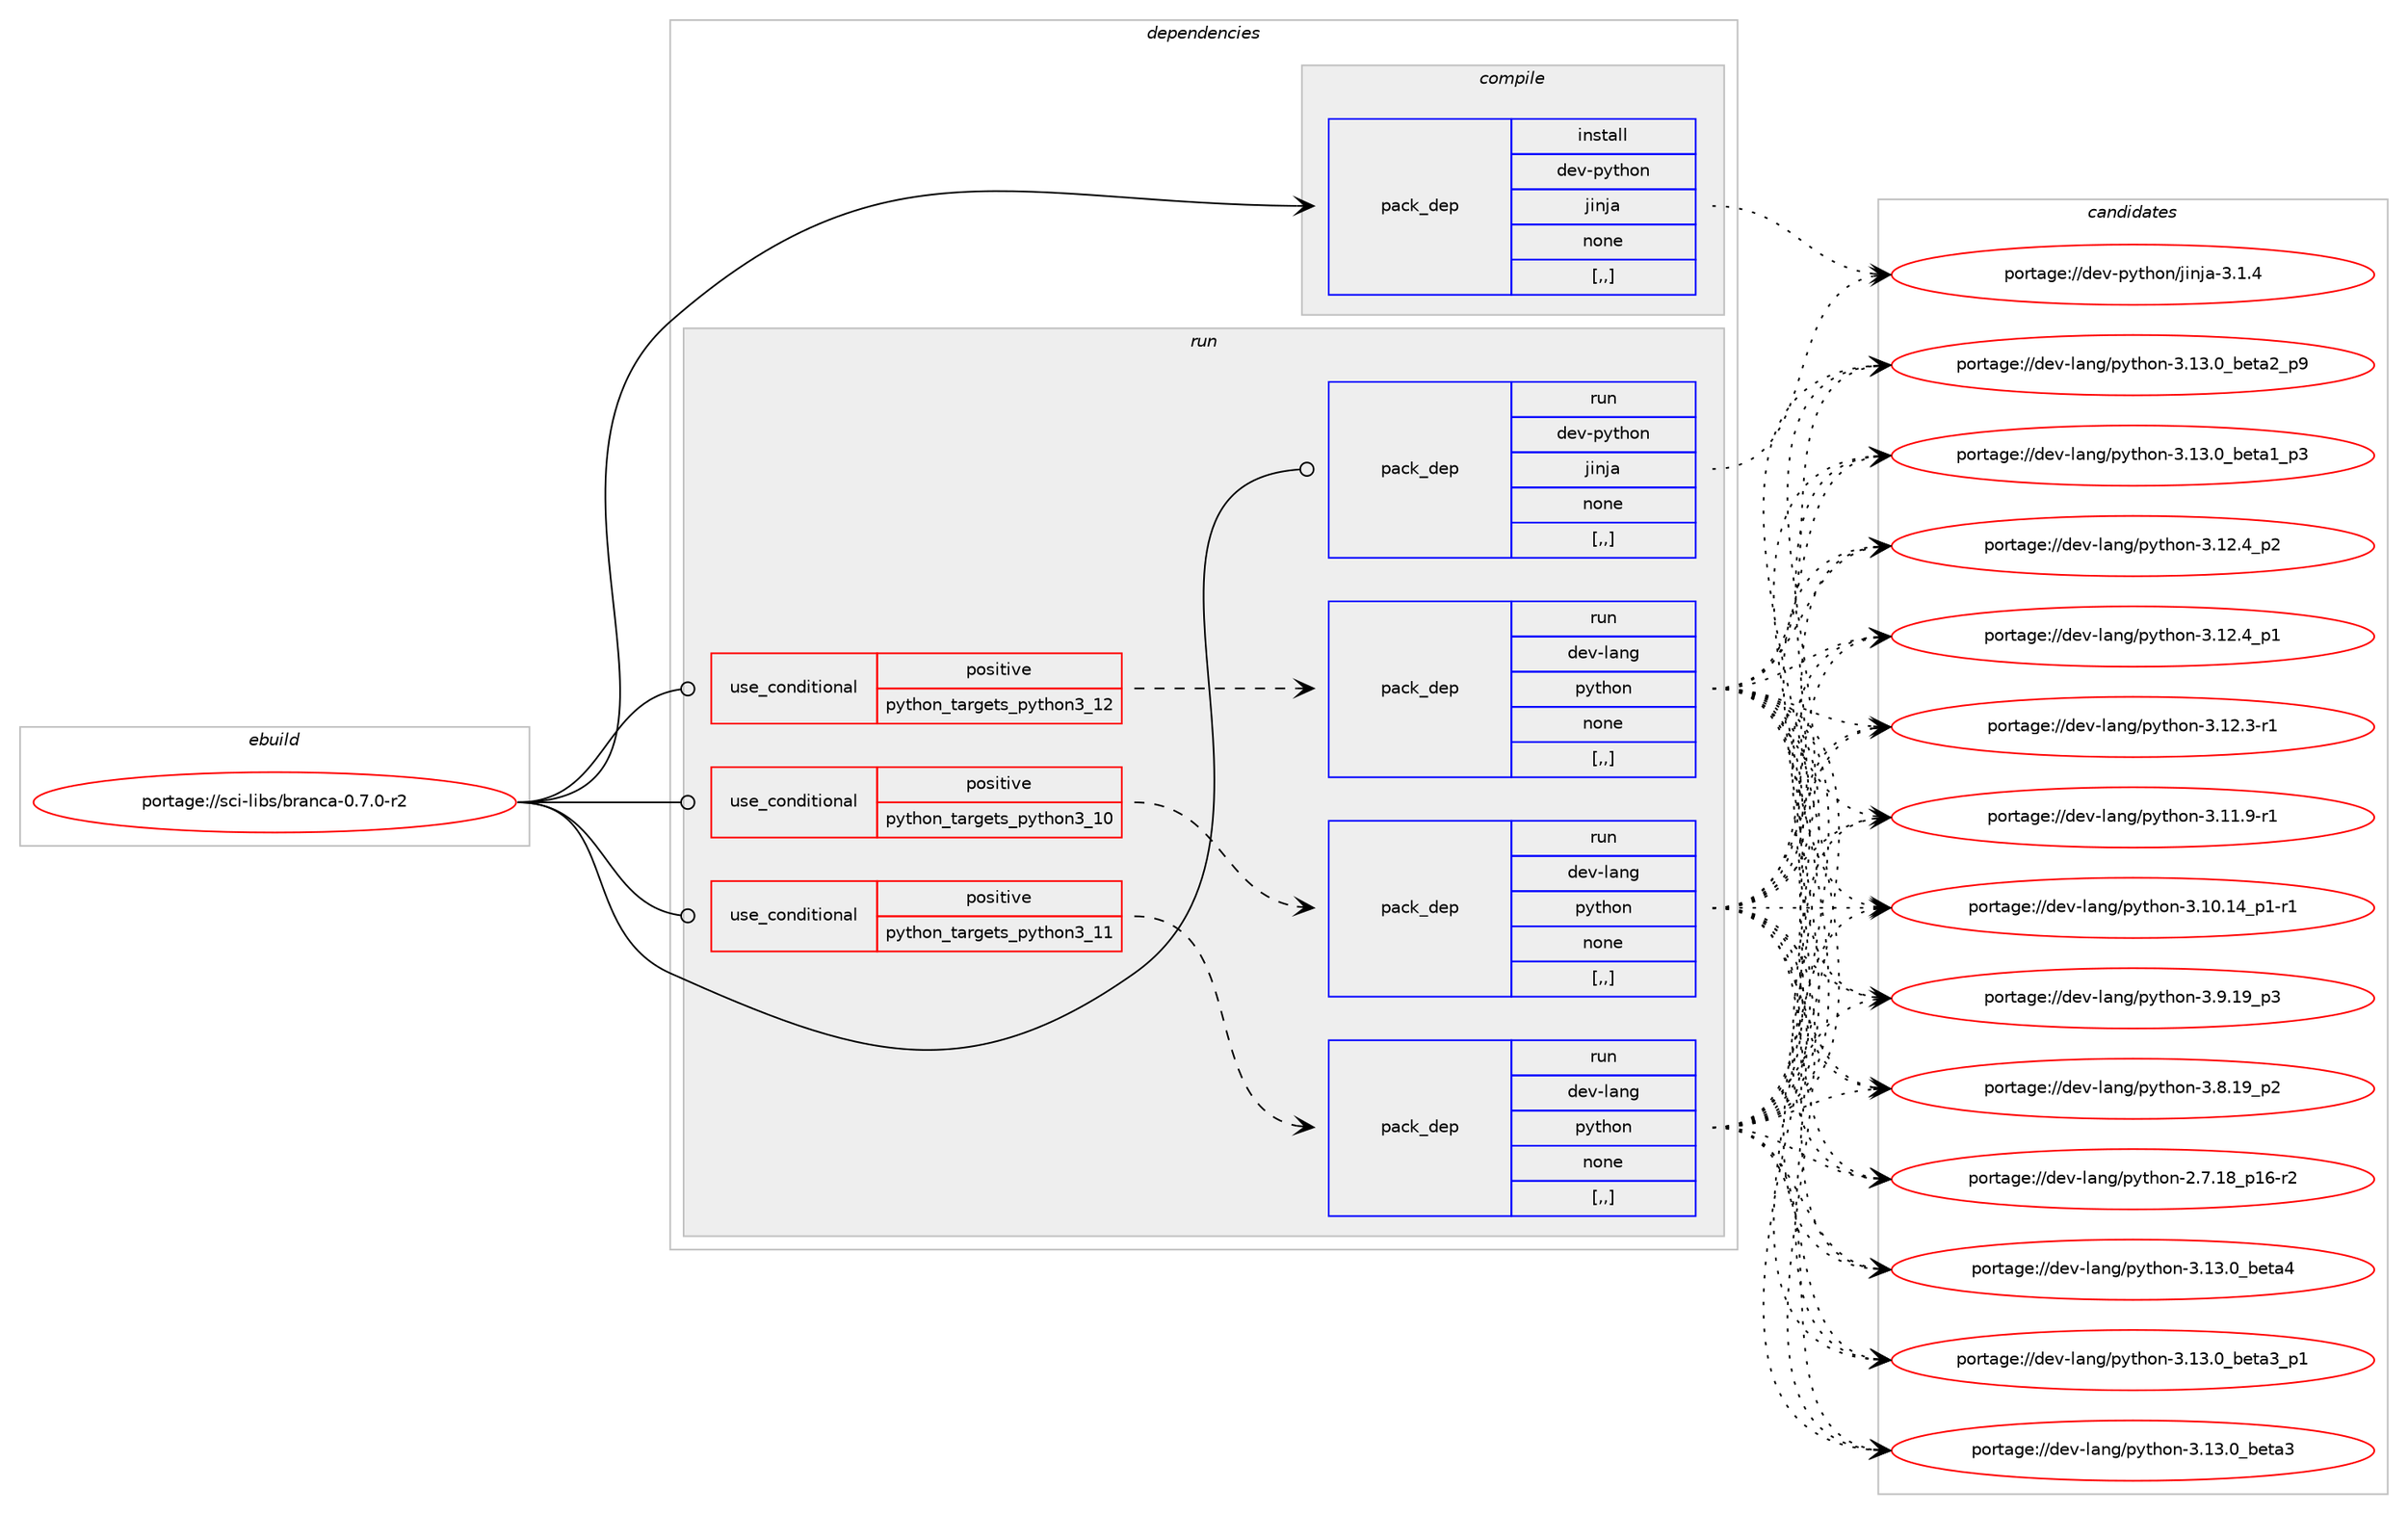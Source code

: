 digraph prolog {

# *************
# Graph options
# *************

newrank=true;
concentrate=true;
compound=true;
graph [rankdir=LR,fontname=Helvetica,fontsize=10,ranksep=1.5];#, ranksep=2.5, nodesep=0.2];
edge  [arrowhead=vee];
node  [fontname=Helvetica,fontsize=10];

# **********
# The ebuild
# **********

subgraph cluster_leftcol {
color=gray;
label=<<i>ebuild</i>>;
id [label="portage://sci-libs/branca-0.7.0-r2", color=red, width=4, href="../sci-libs/branca-0.7.0-r2.svg"];
}

# ****************
# The dependencies
# ****************

subgraph cluster_midcol {
color=gray;
label=<<i>dependencies</i>>;
subgraph cluster_compile {
fillcolor="#eeeeee";
style=filled;
label=<<i>compile</i>>;
subgraph pack291477 {
dependency399902 [label=<<TABLE BORDER="0" CELLBORDER="1" CELLSPACING="0" CELLPADDING="4" WIDTH="220"><TR><TD ROWSPAN="6" CELLPADDING="30">pack_dep</TD></TR><TR><TD WIDTH="110">install</TD></TR><TR><TD>dev-python</TD></TR><TR><TD>jinja</TD></TR><TR><TD>none</TD></TR><TR><TD>[,,]</TD></TR></TABLE>>, shape=none, color=blue];
}
id:e -> dependency399902:w [weight=20,style="solid",arrowhead="vee"];
}
subgraph cluster_compileandrun {
fillcolor="#eeeeee";
style=filled;
label=<<i>compile and run</i>>;
}
subgraph cluster_run {
fillcolor="#eeeeee";
style=filled;
label=<<i>run</i>>;
subgraph cond105579 {
dependency399903 [label=<<TABLE BORDER="0" CELLBORDER="1" CELLSPACING="0" CELLPADDING="4"><TR><TD ROWSPAN="3" CELLPADDING="10">use_conditional</TD></TR><TR><TD>positive</TD></TR><TR><TD>python_targets_python3_10</TD></TR></TABLE>>, shape=none, color=red];
subgraph pack291478 {
dependency399904 [label=<<TABLE BORDER="0" CELLBORDER="1" CELLSPACING="0" CELLPADDING="4" WIDTH="220"><TR><TD ROWSPAN="6" CELLPADDING="30">pack_dep</TD></TR><TR><TD WIDTH="110">run</TD></TR><TR><TD>dev-lang</TD></TR><TR><TD>python</TD></TR><TR><TD>none</TD></TR><TR><TD>[,,]</TD></TR></TABLE>>, shape=none, color=blue];
}
dependency399903:e -> dependency399904:w [weight=20,style="dashed",arrowhead="vee"];
}
id:e -> dependency399903:w [weight=20,style="solid",arrowhead="odot"];
subgraph cond105580 {
dependency399905 [label=<<TABLE BORDER="0" CELLBORDER="1" CELLSPACING="0" CELLPADDING="4"><TR><TD ROWSPAN="3" CELLPADDING="10">use_conditional</TD></TR><TR><TD>positive</TD></TR><TR><TD>python_targets_python3_11</TD></TR></TABLE>>, shape=none, color=red];
subgraph pack291479 {
dependency399906 [label=<<TABLE BORDER="0" CELLBORDER="1" CELLSPACING="0" CELLPADDING="4" WIDTH="220"><TR><TD ROWSPAN="6" CELLPADDING="30">pack_dep</TD></TR><TR><TD WIDTH="110">run</TD></TR><TR><TD>dev-lang</TD></TR><TR><TD>python</TD></TR><TR><TD>none</TD></TR><TR><TD>[,,]</TD></TR></TABLE>>, shape=none, color=blue];
}
dependency399905:e -> dependency399906:w [weight=20,style="dashed",arrowhead="vee"];
}
id:e -> dependency399905:w [weight=20,style="solid",arrowhead="odot"];
subgraph cond105581 {
dependency399907 [label=<<TABLE BORDER="0" CELLBORDER="1" CELLSPACING="0" CELLPADDING="4"><TR><TD ROWSPAN="3" CELLPADDING="10">use_conditional</TD></TR><TR><TD>positive</TD></TR><TR><TD>python_targets_python3_12</TD></TR></TABLE>>, shape=none, color=red];
subgraph pack291480 {
dependency399908 [label=<<TABLE BORDER="0" CELLBORDER="1" CELLSPACING="0" CELLPADDING="4" WIDTH="220"><TR><TD ROWSPAN="6" CELLPADDING="30">pack_dep</TD></TR><TR><TD WIDTH="110">run</TD></TR><TR><TD>dev-lang</TD></TR><TR><TD>python</TD></TR><TR><TD>none</TD></TR><TR><TD>[,,]</TD></TR></TABLE>>, shape=none, color=blue];
}
dependency399907:e -> dependency399908:w [weight=20,style="dashed",arrowhead="vee"];
}
id:e -> dependency399907:w [weight=20,style="solid",arrowhead="odot"];
subgraph pack291481 {
dependency399909 [label=<<TABLE BORDER="0" CELLBORDER="1" CELLSPACING="0" CELLPADDING="4" WIDTH="220"><TR><TD ROWSPAN="6" CELLPADDING="30">pack_dep</TD></TR><TR><TD WIDTH="110">run</TD></TR><TR><TD>dev-python</TD></TR><TR><TD>jinja</TD></TR><TR><TD>none</TD></TR><TR><TD>[,,]</TD></TR></TABLE>>, shape=none, color=blue];
}
id:e -> dependency399909:w [weight=20,style="solid",arrowhead="odot"];
}
}

# **************
# The candidates
# **************

subgraph cluster_choices {
rank=same;
color=gray;
label=<<i>candidates</i>>;

subgraph choice291477 {
color=black;
nodesep=1;
choice100101118451121211161041111104710610511010697455146494652 [label="portage://dev-python/jinja-3.1.4", color=red, width=4,href="../dev-python/jinja-3.1.4.svg"];
dependency399902:e -> choice100101118451121211161041111104710610511010697455146494652:w [style=dotted,weight="100"];
}
subgraph choice291478 {
color=black;
nodesep=1;
choice1001011184510897110103471121211161041111104551464951464895981011169752 [label="portage://dev-lang/python-3.13.0_beta4", color=red, width=4,href="../dev-lang/python-3.13.0_beta4.svg"];
choice10010111845108971101034711212111610411111045514649514648959810111697519511249 [label="portage://dev-lang/python-3.13.0_beta3_p1", color=red, width=4,href="../dev-lang/python-3.13.0_beta3_p1.svg"];
choice1001011184510897110103471121211161041111104551464951464895981011169751 [label="portage://dev-lang/python-3.13.0_beta3", color=red, width=4,href="../dev-lang/python-3.13.0_beta3.svg"];
choice10010111845108971101034711212111610411111045514649514648959810111697509511257 [label="portage://dev-lang/python-3.13.0_beta2_p9", color=red, width=4,href="../dev-lang/python-3.13.0_beta2_p9.svg"];
choice10010111845108971101034711212111610411111045514649514648959810111697499511251 [label="portage://dev-lang/python-3.13.0_beta1_p3", color=red, width=4,href="../dev-lang/python-3.13.0_beta1_p3.svg"];
choice100101118451089711010347112121116104111110455146495046529511250 [label="portage://dev-lang/python-3.12.4_p2", color=red, width=4,href="../dev-lang/python-3.12.4_p2.svg"];
choice100101118451089711010347112121116104111110455146495046529511249 [label="portage://dev-lang/python-3.12.4_p1", color=red, width=4,href="../dev-lang/python-3.12.4_p1.svg"];
choice100101118451089711010347112121116104111110455146495046514511449 [label="portage://dev-lang/python-3.12.3-r1", color=red, width=4,href="../dev-lang/python-3.12.3-r1.svg"];
choice100101118451089711010347112121116104111110455146494946574511449 [label="portage://dev-lang/python-3.11.9-r1", color=red, width=4,href="../dev-lang/python-3.11.9-r1.svg"];
choice100101118451089711010347112121116104111110455146494846495295112494511449 [label="portage://dev-lang/python-3.10.14_p1-r1", color=red, width=4,href="../dev-lang/python-3.10.14_p1-r1.svg"];
choice100101118451089711010347112121116104111110455146574649579511251 [label="portage://dev-lang/python-3.9.19_p3", color=red, width=4,href="../dev-lang/python-3.9.19_p3.svg"];
choice100101118451089711010347112121116104111110455146564649579511250 [label="portage://dev-lang/python-3.8.19_p2", color=red, width=4,href="../dev-lang/python-3.8.19_p2.svg"];
choice100101118451089711010347112121116104111110455046554649569511249544511450 [label="portage://dev-lang/python-2.7.18_p16-r2", color=red, width=4,href="../dev-lang/python-2.7.18_p16-r2.svg"];
dependency399904:e -> choice1001011184510897110103471121211161041111104551464951464895981011169752:w [style=dotted,weight="100"];
dependency399904:e -> choice10010111845108971101034711212111610411111045514649514648959810111697519511249:w [style=dotted,weight="100"];
dependency399904:e -> choice1001011184510897110103471121211161041111104551464951464895981011169751:w [style=dotted,weight="100"];
dependency399904:e -> choice10010111845108971101034711212111610411111045514649514648959810111697509511257:w [style=dotted,weight="100"];
dependency399904:e -> choice10010111845108971101034711212111610411111045514649514648959810111697499511251:w [style=dotted,weight="100"];
dependency399904:e -> choice100101118451089711010347112121116104111110455146495046529511250:w [style=dotted,weight="100"];
dependency399904:e -> choice100101118451089711010347112121116104111110455146495046529511249:w [style=dotted,weight="100"];
dependency399904:e -> choice100101118451089711010347112121116104111110455146495046514511449:w [style=dotted,weight="100"];
dependency399904:e -> choice100101118451089711010347112121116104111110455146494946574511449:w [style=dotted,weight="100"];
dependency399904:e -> choice100101118451089711010347112121116104111110455146494846495295112494511449:w [style=dotted,weight="100"];
dependency399904:e -> choice100101118451089711010347112121116104111110455146574649579511251:w [style=dotted,weight="100"];
dependency399904:e -> choice100101118451089711010347112121116104111110455146564649579511250:w [style=dotted,weight="100"];
dependency399904:e -> choice100101118451089711010347112121116104111110455046554649569511249544511450:w [style=dotted,weight="100"];
}
subgraph choice291479 {
color=black;
nodesep=1;
choice1001011184510897110103471121211161041111104551464951464895981011169752 [label="portage://dev-lang/python-3.13.0_beta4", color=red, width=4,href="../dev-lang/python-3.13.0_beta4.svg"];
choice10010111845108971101034711212111610411111045514649514648959810111697519511249 [label="portage://dev-lang/python-3.13.0_beta3_p1", color=red, width=4,href="../dev-lang/python-3.13.0_beta3_p1.svg"];
choice1001011184510897110103471121211161041111104551464951464895981011169751 [label="portage://dev-lang/python-3.13.0_beta3", color=red, width=4,href="../dev-lang/python-3.13.0_beta3.svg"];
choice10010111845108971101034711212111610411111045514649514648959810111697509511257 [label="portage://dev-lang/python-3.13.0_beta2_p9", color=red, width=4,href="../dev-lang/python-3.13.0_beta2_p9.svg"];
choice10010111845108971101034711212111610411111045514649514648959810111697499511251 [label="portage://dev-lang/python-3.13.0_beta1_p3", color=red, width=4,href="../dev-lang/python-3.13.0_beta1_p3.svg"];
choice100101118451089711010347112121116104111110455146495046529511250 [label="portage://dev-lang/python-3.12.4_p2", color=red, width=4,href="../dev-lang/python-3.12.4_p2.svg"];
choice100101118451089711010347112121116104111110455146495046529511249 [label="portage://dev-lang/python-3.12.4_p1", color=red, width=4,href="../dev-lang/python-3.12.4_p1.svg"];
choice100101118451089711010347112121116104111110455146495046514511449 [label="portage://dev-lang/python-3.12.3-r1", color=red, width=4,href="../dev-lang/python-3.12.3-r1.svg"];
choice100101118451089711010347112121116104111110455146494946574511449 [label="portage://dev-lang/python-3.11.9-r1", color=red, width=4,href="../dev-lang/python-3.11.9-r1.svg"];
choice100101118451089711010347112121116104111110455146494846495295112494511449 [label="portage://dev-lang/python-3.10.14_p1-r1", color=red, width=4,href="../dev-lang/python-3.10.14_p1-r1.svg"];
choice100101118451089711010347112121116104111110455146574649579511251 [label="portage://dev-lang/python-3.9.19_p3", color=red, width=4,href="../dev-lang/python-3.9.19_p3.svg"];
choice100101118451089711010347112121116104111110455146564649579511250 [label="portage://dev-lang/python-3.8.19_p2", color=red, width=4,href="../dev-lang/python-3.8.19_p2.svg"];
choice100101118451089711010347112121116104111110455046554649569511249544511450 [label="portage://dev-lang/python-2.7.18_p16-r2", color=red, width=4,href="../dev-lang/python-2.7.18_p16-r2.svg"];
dependency399906:e -> choice1001011184510897110103471121211161041111104551464951464895981011169752:w [style=dotted,weight="100"];
dependency399906:e -> choice10010111845108971101034711212111610411111045514649514648959810111697519511249:w [style=dotted,weight="100"];
dependency399906:e -> choice1001011184510897110103471121211161041111104551464951464895981011169751:w [style=dotted,weight="100"];
dependency399906:e -> choice10010111845108971101034711212111610411111045514649514648959810111697509511257:w [style=dotted,weight="100"];
dependency399906:e -> choice10010111845108971101034711212111610411111045514649514648959810111697499511251:w [style=dotted,weight="100"];
dependency399906:e -> choice100101118451089711010347112121116104111110455146495046529511250:w [style=dotted,weight="100"];
dependency399906:e -> choice100101118451089711010347112121116104111110455146495046529511249:w [style=dotted,weight="100"];
dependency399906:e -> choice100101118451089711010347112121116104111110455146495046514511449:w [style=dotted,weight="100"];
dependency399906:e -> choice100101118451089711010347112121116104111110455146494946574511449:w [style=dotted,weight="100"];
dependency399906:e -> choice100101118451089711010347112121116104111110455146494846495295112494511449:w [style=dotted,weight="100"];
dependency399906:e -> choice100101118451089711010347112121116104111110455146574649579511251:w [style=dotted,weight="100"];
dependency399906:e -> choice100101118451089711010347112121116104111110455146564649579511250:w [style=dotted,weight="100"];
dependency399906:e -> choice100101118451089711010347112121116104111110455046554649569511249544511450:w [style=dotted,weight="100"];
}
subgraph choice291480 {
color=black;
nodesep=1;
choice1001011184510897110103471121211161041111104551464951464895981011169752 [label="portage://dev-lang/python-3.13.0_beta4", color=red, width=4,href="../dev-lang/python-3.13.0_beta4.svg"];
choice10010111845108971101034711212111610411111045514649514648959810111697519511249 [label="portage://dev-lang/python-3.13.0_beta3_p1", color=red, width=4,href="../dev-lang/python-3.13.0_beta3_p1.svg"];
choice1001011184510897110103471121211161041111104551464951464895981011169751 [label="portage://dev-lang/python-3.13.0_beta3", color=red, width=4,href="../dev-lang/python-3.13.0_beta3.svg"];
choice10010111845108971101034711212111610411111045514649514648959810111697509511257 [label="portage://dev-lang/python-3.13.0_beta2_p9", color=red, width=4,href="../dev-lang/python-3.13.0_beta2_p9.svg"];
choice10010111845108971101034711212111610411111045514649514648959810111697499511251 [label="portage://dev-lang/python-3.13.0_beta1_p3", color=red, width=4,href="../dev-lang/python-3.13.0_beta1_p3.svg"];
choice100101118451089711010347112121116104111110455146495046529511250 [label="portage://dev-lang/python-3.12.4_p2", color=red, width=4,href="../dev-lang/python-3.12.4_p2.svg"];
choice100101118451089711010347112121116104111110455146495046529511249 [label="portage://dev-lang/python-3.12.4_p1", color=red, width=4,href="../dev-lang/python-3.12.4_p1.svg"];
choice100101118451089711010347112121116104111110455146495046514511449 [label="portage://dev-lang/python-3.12.3-r1", color=red, width=4,href="../dev-lang/python-3.12.3-r1.svg"];
choice100101118451089711010347112121116104111110455146494946574511449 [label="portage://dev-lang/python-3.11.9-r1", color=red, width=4,href="../dev-lang/python-3.11.9-r1.svg"];
choice100101118451089711010347112121116104111110455146494846495295112494511449 [label="portage://dev-lang/python-3.10.14_p1-r1", color=red, width=4,href="../dev-lang/python-3.10.14_p1-r1.svg"];
choice100101118451089711010347112121116104111110455146574649579511251 [label="portage://dev-lang/python-3.9.19_p3", color=red, width=4,href="../dev-lang/python-3.9.19_p3.svg"];
choice100101118451089711010347112121116104111110455146564649579511250 [label="portage://dev-lang/python-3.8.19_p2", color=red, width=4,href="../dev-lang/python-3.8.19_p2.svg"];
choice100101118451089711010347112121116104111110455046554649569511249544511450 [label="portage://dev-lang/python-2.7.18_p16-r2", color=red, width=4,href="../dev-lang/python-2.7.18_p16-r2.svg"];
dependency399908:e -> choice1001011184510897110103471121211161041111104551464951464895981011169752:w [style=dotted,weight="100"];
dependency399908:e -> choice10010111845108971101034711212111610411111045514649514648959810111697519511249:w [style=dotted,weight="100"];
dependency399908:e -> choice1001011184510897110103471121211161041111104551464951464895981011169751:w [style=dotted,weight="100"];
dependency399908:e -> choice10010111845108971101034711212111610411111045514649514648959810111697509511257:w [style=dotted,weight="100"];
dependency399908:e -> choice10010111845108971101034711212111610411111045514649514648959810111697499511251:w [style=dotted,weight="100"];
dependency399908:e -> choice100101118451089711010347112121116104111110455146495046529511250:w [style=dotted,weight="100"];
dependency399908:e -> choice100101118451089711010347112121116104111110455146495046529511249:w [style=dotted,weight="100"];
dependency399908:e -> choice100101118451089711010347112121116104111110455146495046514511449:w [style=dotted,weight="100"];
dependency399908:e -> choice100101118451089711010347112121116104111110455146494946574511449:w [style=dotted,weight="100"];
dependency399908:e -> choice100101118451089711010347112121116104111110455146494846495295112494511449:w [style=dotted,weight="100"];
dependency399908:e -> choice100101118451089711010347112121116104111110455146574649579511251:w [style=dotted,weight="100"];
dependency399908:e -> choice100101118451089711010347112121116104111110455146564649579511250:w [style=dotted,weight="100"];
dependency399908:e -> choice100101118451089711010347112121116104111110455046554649569511249544511450:w [style=dotted,weight="100"];
}
subgraph choice291481 {
color=black;
nodesep=1;
choice100101118451121211161041111104710610511010697455146494652 [label="portage://dev-python/jinja-3.1.4", color=red, width=4,href="../dev-python/jinja-3.1.4.svg"];
dependency399909:e -> choice100101118451121211161041111104710610511010697455146494652:w [style=dotted,weight="100"];
}
}

}
